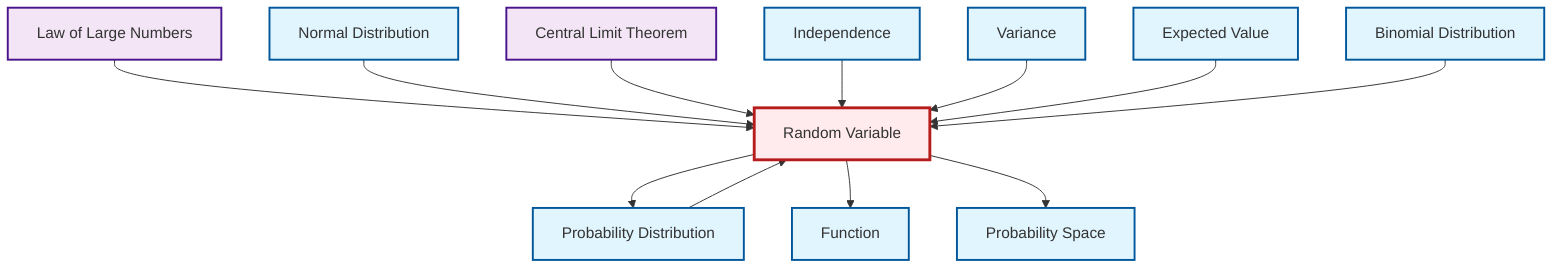 graph TD
    classDef definition fill:#e1f5fe,stroke:#01579b,stroke-width:2px
    classDef theorem fill:#f3e5f5,stroke:#4a148c,stroke-width:2px
    classDef axiom fill:#fff3e0,stroke:#e65100,stroke-width:2px
    classDef example fill:#e8f5e9,stroke:#1b5e20,stroke-width:2px
    classDef current fill:#ffebee,stroke:#b71c1c,stroke-width:3px
    def-normal-distribution["Normal Distribution"]:::definition
    def-independence["Independence"]:::definition
    def-random-variable["Random Variable"]:::definition
    def-probability-space["Probability Space"]:::definition
    def-binomial-distribution["Binomial Distribution"]:::definition
    thm-central-limit["Central Limit Theorem"]:::theorem
    def-probability-distribution["Probability Distribution"]:::definition
    def-function["Function"]:::definition
    def-expectation["Expected Value"]:::definition
    thm-law-of-large-numbers["Law of Large Numbers"]:::theorem
    def-variance["Variance"]:::definition
    thm-law-of-large-numbers --> def-random-variable
    def-normal-distribution --> def-random-variable
    thm-central-limit --> def-random-variable
    def-random-variable --> def-probability-distribution
    def-random-variable --> def-function
    def-independence --> def-random-variable
    def-variance --> def-random-variable
    def-expectation --> def-random-variable
    def-probability-distribution --> def-random-variable
    def-binomial-distribution --> def-random-variable
    def-random-variable --> def-probability-space
    class def-random-variable current